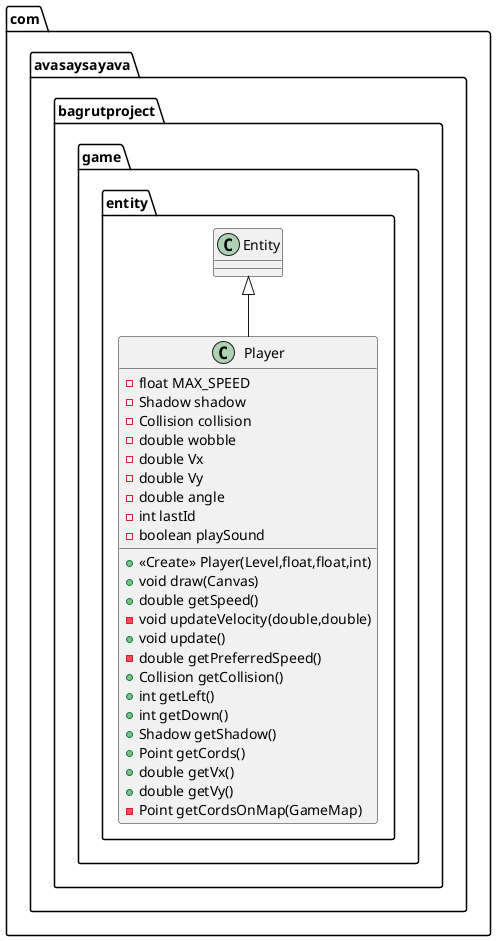 @startuml
class com.avasaysayava.bagrutproject.game.entity.Player {
- float MAX_SPEED
- Shadow shadow
- Collision collision
- double wobble
- double Vx
- double Vy
- double angle
- int lastId
- boolean playSound
+ <<Create>> Player(Level,float,float,int)
+ void draw(Canvas)
+ double getSpeed()
- void updateVelocity(double,double)
+ void update()
- double getPreferredSpeed()
+ Collision getCollision()
+ int getLeft()
+ int getDown()
+ Shadow getShadow()
+ Point getCords()
+ double getVx()
+ double getVy()
- Point getCordsOnMap(GameMap)
}




com.avasaysayava.bagrutproject.game.entity.Entity <|-- com.avasaysayava.bagrutproject.game.entity.Player
@enduml